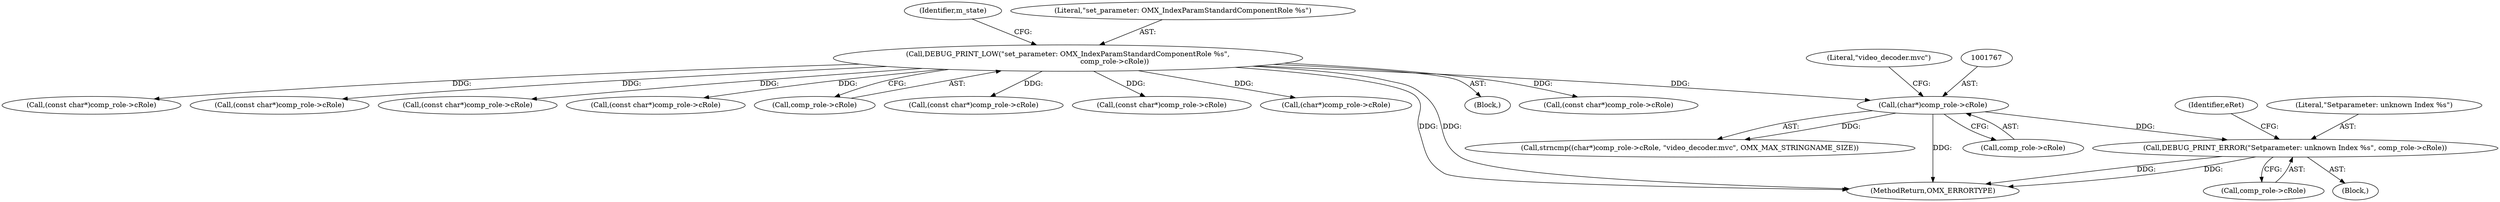 digraph "0_Android_46e305be6e670a5a0041b0b4861122a0f1aabefa_2@pointer" {
"1001782" [label="(Call,DEBUG_PRINT_ERROR(\"Setparameter: unknown Index %s\", comp_role->cRole))"];
"1001766" [label="(Call,(char*)comp_role->cRole)"];
"1001693" [label="(Call,DEBUG_PRINT_LOW(\"set_parameter: OMX_IndexParamStandardComponentRole %s\",\n                                          comp_role->cRole))"];
"1001784" [label="(Call,comp_role->cRole)"];
"1001683" [label="(Block,)"];
"1001693" [label="(Call,DEBUG_PRINT_LOW(\"set_parameter: OMX_IndexParamStandardComponentRole %s\",\n                                          comp_role->cRole))"];
"1001877" [label="(Call,(const char*)comp_role->cRole)"];
"1002059" [label="(Call,(const char*)comp_role->cRole)"];
"1001788" [label="(Identifier,eRet)"];
"1002013" [label="(Call,(const char*)comp_role->cRole)"];
"1001975" [label="(Call,(const char*)comp_role->cRole)"];
"1001766" [label="(Call,(char*)comp_role->cRole)"];
"1001930" [label="(Call,(const char*)comp_role->cRole)"];
"1001695" [label="(Call,comp_role->cRole)"];
"1001781" [label="(Block,)"];
"1001840" [label="(Call,(const char*)comp_role->cRole)"];
"1001701" [label="(Identifier,m_state)"];
"1001803" [label="(Call,(const char*)comp_role->cRole)"];
"1001694" [label="(Literal,\"set_parameter: OMX_IndexParamStandardComponentRole %s\")"];
"1001783" [label="(Literal,\"Setparameter: unknown Index %s\")"];
"1001729" [label="(Call,(char*)comp_role->cRole)"];
"1001771" [label="(Literal,\"video_decoder.mvc\")"];
"1003158" [label="(MethodReturn,OMX_ERRORTYPE)"];
"1001768" [label="(Call,comp_role->cRole)"];
"1001782" [label="(Call,DEBUG_PRINT_ERROR(\"Setparameter: unknown Index %s\", comp_role->cRole))"];
"1001765" [label="(Call,strncmp((char*)comp_role->cRole, \"video_decoder.mvc\", OMX_MAX_STRINGNAME_SIZE))"];
"1001782" -> "1001781"  [label="AST: "];
"1001782" -> "1001784"  [label="CFG: "];
"1001783" -> "1001782"  [label="AST: "];
"1001784" -> "1001782"  [label="AST: "];
"1001788" -> "1001782"  [label="CFG: "];
"1001782" -> "1003158"  [label="DDG: "];
"1001782" -> "1003158"  [label="DDG: "];
"1001766" -> "1001782"  [label="DDG: "];
"1001766" -> "1001765"  [label="AST: "];
"1001766" -> "1001768"  [label="CFG: "];
"1001767" -> "1001766"  [label="AST: "];
"1001768" -> "1001766"  [label="AST: "];
"1001771" -> "1001766"  [label="CFG: "];
"1001766" -> "1003158"  [label="DDG: "];
"1001766" -> "1001765"  [label="DDG: "];
"1001693" -> "1001766"  [label="DDG: "];
"1001693" -> "1001683"  [label="AST: "];
"1001693" -> "1001695"  [label="CFG: "];
"1001694" -> "1001693"  [label="AST: "];
"1001695" -> "1001693"  [label="AST: "];
"1001701" -> "1001693"  [label="CFG: "];
"1001693" -> "1003158"  [label="DDG: "];
"1001693" -> "1003158"  [label="DDG: "];
"1001693" -> "1001729"  [label="DDG: "];
"1001693" -> "1001803"  [label="DDG: "];
"1001693" -> "1001840"  [label="DDG: "];
"1001693" -> "1001877"  [label="DDG: "];
"1001693" -> "1001930"  [label="DDG: "];
"1001693" -> "1001975"  [label="DDG: "];
"1001693" -> "1002013"  [label="DDG: "];
"1001693" -> "1002059"  [label="DDG: "];
}
